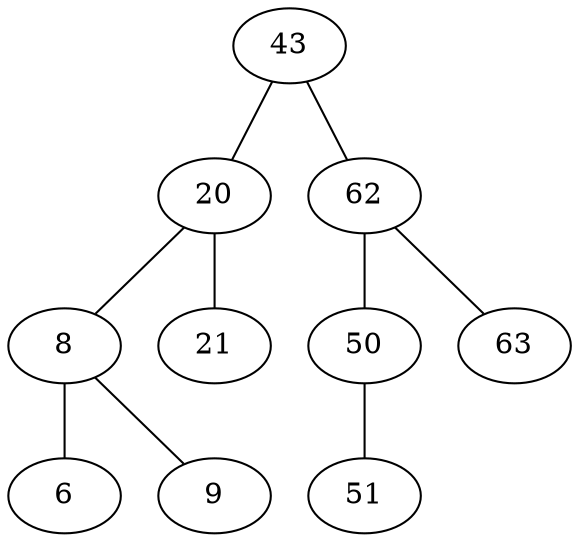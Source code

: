 graph AVLTree {
  43 -- 20;
  20 -- 8;
  8 -- 6;
  8 -- 9;
  20 -- 21;
  43 -- 62;
  62 -- 50;
  50 -- 51;
  62 -- 63;
}
